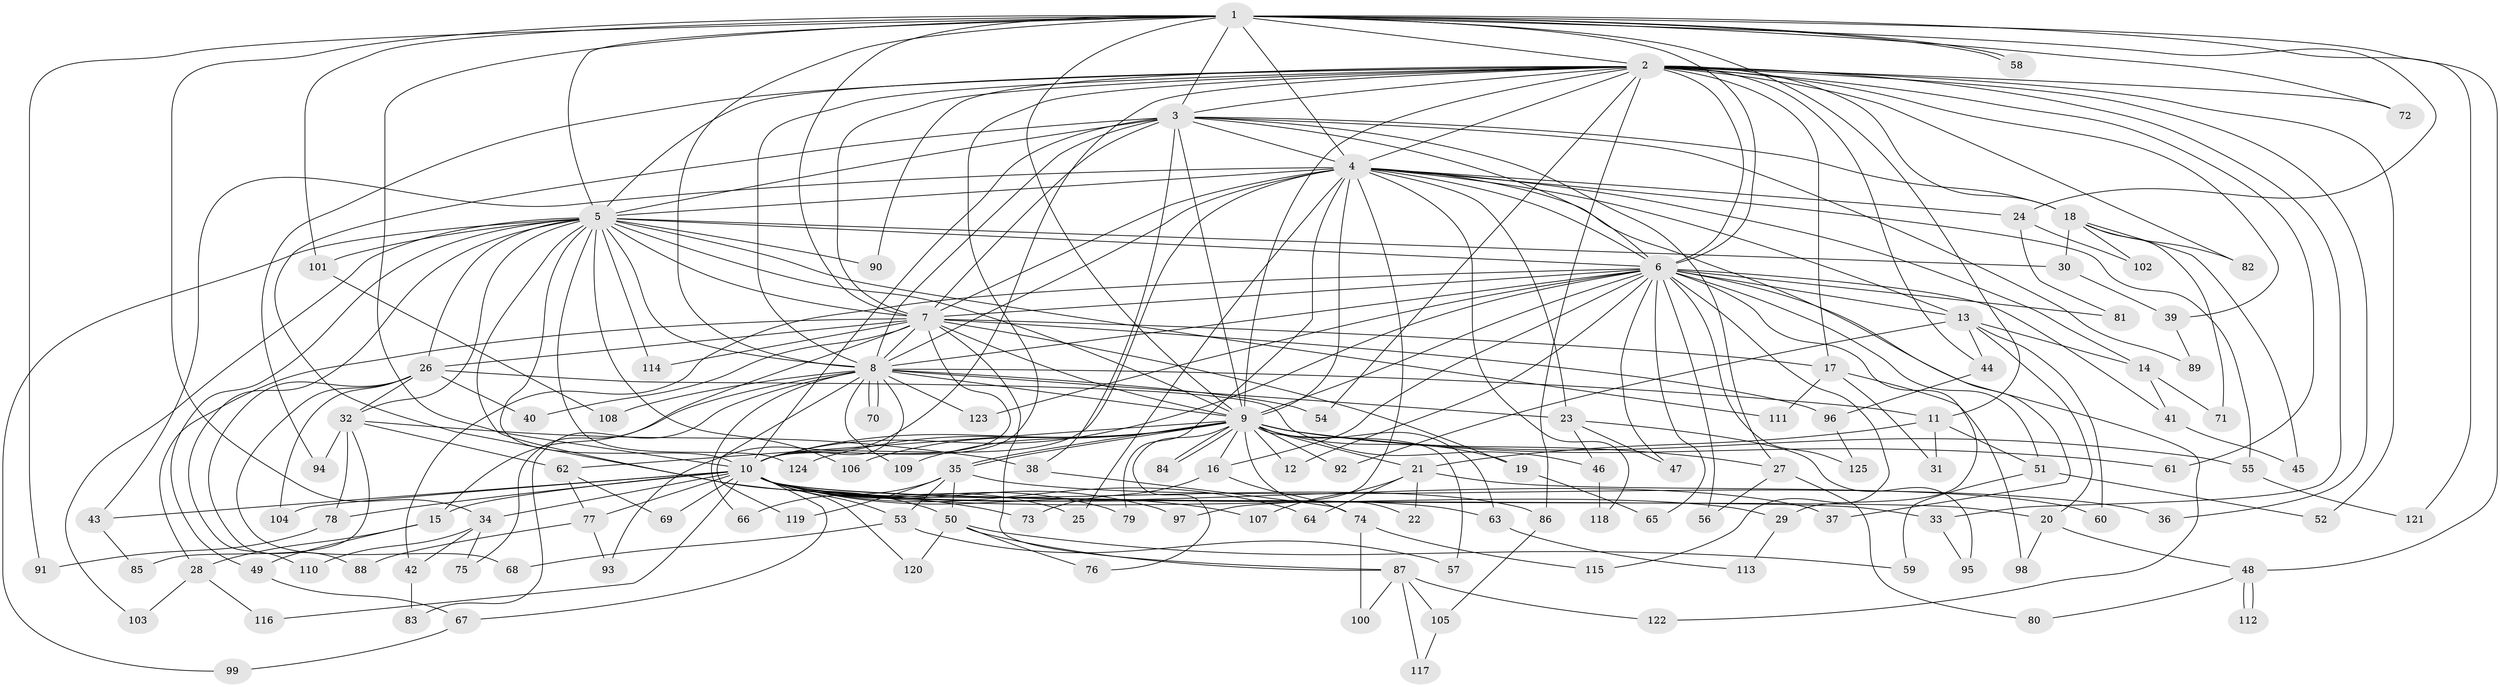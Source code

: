 // coarse degree distribution, {16: 0.010309278350515464, 25: 0.010309278350515464, 13: 0.010309278350515464, 20: 0.010309278350515464, 22: 0.010309278350515464, 43: 0.010309278350515464, 17: 0.010309278350515464, 18: 0.010309278350515464, 27: 0.010309278350515464, 5: 0.061855670103092786, 2: 0.5670103092783505, 8: 0.020618556701030927, 4: 0.08247422680412371, 6: 0.041237113402061855, 3: 0.10309278350515463, 7: 0.010309278350515464, 9: 0.010309278350515464, 1: 0.010309278350515464}
// Generated by graph-tools (version 1.1) at 2025/23/03/03/25 07:23:46]
// undirected, 125 vertices, 275 edges
graph export_dot {
graph [start="1"]
  node [color=gray90,style=filled];
  1;
  2;
  3;
  4;
  5;
  6;
  7;
  8;
  9;
  10;
  11;
  12;
  13;
  14;
  15;
  16;
  17;
  18;
  19;
  20;
  21;
  22;
  23;
  24;
  25;
  26;
  27;
  28;
  29;
  30;
  31;
  32;
  33;
  34;
  35;
  36;
  37;
  38;
  39;
  40;
  41;
  42;
  43;
  44;
  45;
  46;
  47;
  48;
  49;
  50;
  51;
  52;
  53;
  54;
  55;
  56;
  57;
  58;
  59;
  60;
  61;
  62;
  63;
  64;
  65;
  66;
  67;
  68;
  69;
  70;
  71;
  72;
  73;
  74;
  75;
  76;
  77;
  78;
  79;
  80;
  81;
  82;
  83;
  84;
  85;
  86;
  87;
  88;
  89;
  90;
  91;
  92;
  93;
  94;
  95;
  96;
  97;
  98;
  99;
  100;
  101;
  102;
  103;
  104;
  105;
  106;
  107;
  108;
  109;
  110;
  111;
  112;
  113;
  114;
  115;
  116;
  117;
  118;
  119;
  120;
  121;
  122;
  123;
  124;
  125;
  1 -- 2;
  1 -- 3;
  1 -- 4;
  1 -- 5;
  1 -- 6;
  1 -- 7;
  1 -- 8;
  1 -- 9;
  1 -- 10;
  1 -- 11;
  1 -- 24;
  1 -- 34;
  1 -- 48;
  1 -- 58;
  1 -- 58;
  1 -- 72;
  1 -- 91;
  1 -- 101;
  1 -- 121;
  2 -- 3;
  2 -- 4;
  2 -- 5;
  2 -- 6;
  2 -- 7;
  2 -- 8;
  2 -- 9;
  2 -- 10;
  2 -- 17;
  2 -- 18;
  2 -- 33;
  2 -- 36;
  2 -- 39;
  2 -- 44;
  2 -- 52;
  2 -- 54;
  2 -- 61;
  2 -- 72;
  2 -- 82;
  2 -- 86;
  2 -- 90;
  2 -- 93;
  2 -- 94;
  3 -- 4;
  3 -- 5;
  3 -- 6;
  3 -- 7;
  3 -- 8;
  3 -- 9;
  3 -- 10;
  3 -- 18;
  3 -- 27;
  3 -- 38;
  3 -- 73;
  3 -- 89;
  4 -- 5;
  4 -- 6;
  4 -- 7;
  4 -- 8;
  4 -- 9;
  4 -- 10;
  4 -- 13;
  4 -- 14;
  4 -- 23;
  4 -- 24;
  4 -- 25;
  4 -- 37;
  4 -- 43;
  4 -- 55;
  4 -- 79;
  4 -- 97;
  4 -- 118;
  5 -- 6;
  5 -- 7;
  5 -- 8;
  5 -- 9;
  5 -- 10;
  5 -- 26;
  5 -- 30;
  5 -- 32;
  5 -- 49;
  5 -- 50;
  5 -- 90;
  5 -- 99;
  5 -- 101;
  5 -- 103;
  5 -- 106;
  5 -- 110;
  5 -- 111;
  5 -- 114;
  5 -- 124;
  6 -- 7;
  6 -- 8;
  6 -- 9;
  6 -- 10;
  6 -- 12;
  6 -- 13;
  6 -- 16;
  6 -- 29;
  6 -- 41;
  6 -- 42;
  6 -- 47;
  6 -- 51;
  6 -- 56;
  6 -- 65;
  6 -- 81;
  6 -- 115;
  6 -- 122;
  6 -- 123;
  6 -- 125;
  7 -- 8;
  7 -- 9;
  7 -- 10;
  7 -- 17;
  7 -- 19;
  7 -- 26;
  7 -- 28;
  7 -- 40;
  7 -- 75;
  7 -- 87;
  7 -- 96;
  7 -- 114;
  8 -- 9;
  8 -- 10;
  8 -- 11;
  8 -- 15;
  8 -- 23;
  8 -- 54;
  8 -- 66;
  8 -- 70;
  8 -- 70;
  8 -- 83;
  8 -- 108;
  8 -- 109;
  8 -- 119;
  8 -- 123;
  9 -- 10;
  9 -- 12;
  9 -- 16;
  9 -- 19;
  9 -- 21;
  9 -- 22;
  9 -- 27;
  9 -- 35;
  9 -- 35;
  9 -- 55;
  9 -- 57;
  9 -- 61;
  9 -- 62;
  9 -- 63;
  9 -- 76;
  9 -- 84;
  9 -- 84;
  9 -- 92;
  9 -- 106;
  9 -- 109;
  9 -- 124;
  10 -- 15;
  10 -- 20;
  10 -- 25;
  10 -- 29;
  10 -- 33;
  10 -- 34;
  10 -- 37;
  10 -- 43;
  10 -- 53;
  10 -- 63;
  10 -- 64;
  10 -- 67;
  10 -- 69;
  10 -- 77;
  10 -- 78;
  10 -- 79;
  10 -- 86;
  10 -- 97;
  10 -- 104;
  10 -- 107;
  10 -- 116;
  10 -- 120;
  11 -- 21;
  11 -- 31;
  11 -- 51;
  13 -- 14;
  13 -- 20;
  13 -- 44;
  13 -- 60;
  13 -- 92;
  14 -- 41;
  14 -- 71;
  15 -- 28;
  15 -- 49;
  16 -- 73;
  16 -- 74;
  17 -- 31;
  17 -- 98;
  17 -- 111;
  18 -- 30;
  18 -- 45;
  18 -- 71;
  18 -- 82;
  18 -- 102;
  19 -- 65;
  20 -- 48;
  20 -- 98;
  21 -- 22;
  21 -- 60;
  21 -- 64;
  21 -- 107;
  23 -- 46;
  23 -- 47;
  23 -- 95;
  24 -- 81;
  24 -- 102;
  26 -- 32;
  26 -- 40;
  26 -- 46;
  26 -- 68;
  26 -- 88;
  26 -- 104;
  27 -- 56;
  27 -- 80;
  28 -- 103;
  28 -- 116;
  29 -- 113;
  30 -- 39;
  32 -- 38;
  32 -- 62;
  32 -- 78;
  32 -- 85;
  32 -- 94;
  33 -- 95;
  34 -- 42;
  34 -- 75;
  34 -- 110;
  35 -- 36;
  35 -- 50;
  35 -- 53;
  35 -- 66;
  35 -- 119;
  38 -- 74;
  39 -- 89;
  41 -- 45;
  42 -- 83;
  43 -- 85;
  44 -- 96;
  46 -- 118;
  48 -- 80;
  48 -- 112;
  48 -- 112;
  49 -- 67;
  50 -- 59;
  50 -- 76;
  50 -- 87;
  50 -- 120;
  51 -- 52;
  51 -- 59;
  53 -- 57;
  53 -- 68;
  55 -- 121;
  62 -- 69;
  62 -- 77;
  63 -- 113;
  67 -- 99;
  74 -- 100;
  74 -- 115;
  77 -- 88;
  77 -- 93;
  78 -- 91;
  86 -- 105;
  87 -- 100;
  87 -- 105;
  87 -- 117;
  87 -- 122;
  96 -- 125;
  101 -- 108;
  105 -- 117;
}
